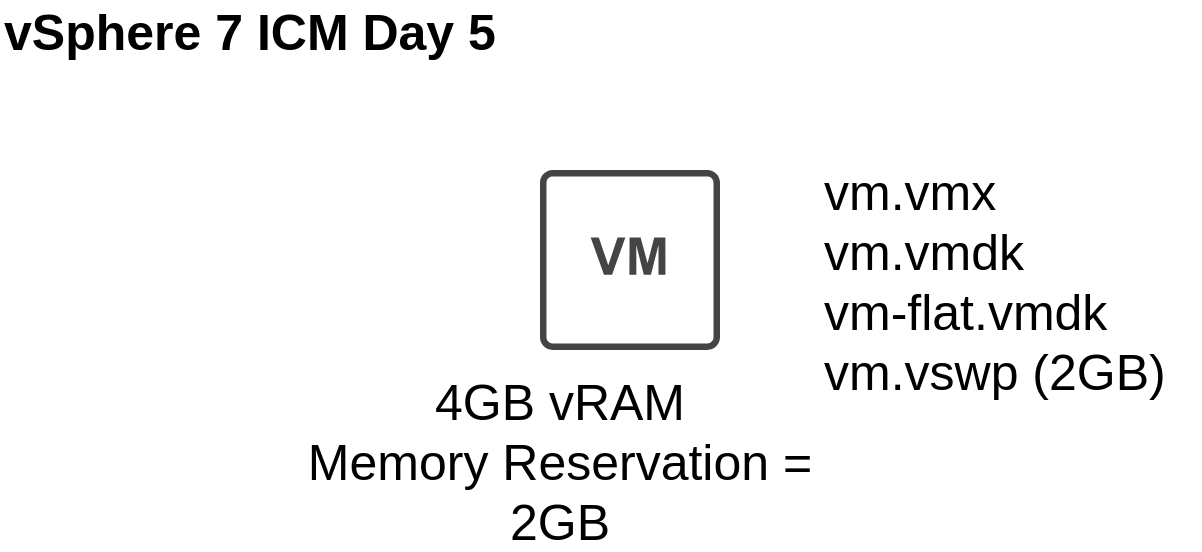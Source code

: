 <mxfile version="13.5.1" type="github" pages="2">
  <diagram id="VtE_RboYO4TXfeD4jQHN" name="vmkernel swap">
    <mxGraphModel dx="1422" dy="783" grid="1" gridSize="10" guides="1" tooltips="1" connect="1" arrows="1" fold="1" page="1" pageScale="1" pageWidth="1169" pageHeight="827" math="0" shadow="0">
      <root>
        <mxCell id="53fhRRsvSnjW6OkQHy7m-0" />
        <mxCell id="53fhRRsvSnjW6OkQHy7m-1" parent="53fhRRsvSnjW6OkQHy7m-0" />
        <mxCell id="53fhRRsvSnjW6OkQHy7m-2" value="vSphere 7 ICM Day 5" style="text;html=1;strokeColor=none;fillColor=none;align=left;verticalAlign=middle;whiteSpace=wrap;rounded=0;fontStyle=1;fontSize=25;" parent="53fhRRsvSnjW6OkQHy7m-1" vertex="1">
          <mxGeometry x="50" y="90" width="290" height="20" as="geometry" />
        </mxCell>
        <mxCell id="53fhRRsvSnjW6OkQHy7m-3" value="" style="pointerEvents=1;shadow=0;dashed=0;html=1;strokeColor=none;fillColor=#434445;aspect=fixed;labelPosition=center;verticalLabelPosition=bottom;verticalAlign=top;align=center;outlineConnect=0;shape=mxgraph.vvd.virtual_machine;fontSize=25;" parent="53fhRRsvSnjW6OkQHy7m-1" vertex="1">
          <mxGeometry x="320" y="170" width="90" height="90" as="geometry" />
        </mxCell>
        <mxCell id="53fhRRsvSnjW6OkQHy7m-5" value="vm.vmx&lt;br&gt;vm.vmdk&lt;br&gt;vm-flat.vmdk&lt;br&gt;vm.vswp (2GB)" style="text;html=1;strokeColor=none;fillColor=none;align=left;verticalAlign=middle;whiteSpace=wrap;rounded=0;fontSize=25;" parent="53fhRRsvSnjW6OkQHy7m-1" vertex="1">
          <mxGeometry x="460" y="170" width="190" height="110" as="geometry" />
        </mxCell>
        <mxCell id="53fhRRsvSnjW6OkQHy7m-6" value="4GB vRAM&lt;br&gt;Memory Reservation = 2GB" style="text;html=1;strokeColor=none;fillColor=none;align=center;verticalAlign=middle;whiteSpace=wrap;rounded=0;fontSize=25;" parent="53fhRRsvSnjW6OkQHy7m-1" vertex="1">
          <mxGeometry x="190" y="290" width="280" height="50" as="geometry" />
        </mxCell>
      </root>
    </mxGraphModel>
  </diagram>
  <diagram id="YEIVjX-OuQhBLx61F2jh" name="ESXi bootbanks">
    <mxGraphModel dx="1422" dy="783" grid="1" gridSize="10" guides="1" tooltips="1" connect="1" arrows="1" fold="1" page="1" pageScale="1" pageWidth="1169" pageHeight="827" math="0" shadow="0">
      <root>
        <mxCell id="nDzPhNR8QeOzeyFjd9EK-0" />
        <mxCell id="nDzPhNR8QeOzeyFjd9EK-1" parent="nDzPhNR8QeOzeyFjd9EK-0" />
        <mxCell id="nDzPhNR8QeOzeyFjd9EK-2" value="ESXi" style="rounded=1;whiteSpace=wrap;html=1;fontSize=25;align=center;" parent="nDzPhNR8QeOzeyFjd9EK-1" vertex="1">
          <mxGeometry x="190" y="70" width="450" height="390" as="geometry" />
        </mxCell>
        <mxCell id="nDzPhNR8QeOzeyFjd9EK-4" value="" style="shape=cylinder;whiteSpace=wrap;html=1;boundedLbl=1;backgroundOutline=1;fontSize=25;align=left;" parent="nDzPhNR8QeOzeyFjd9EK-1" vertex="1">
          <mxGeometry x="600" y="230" width="220" height="310" as="geometry" />
        </mxCell>
        <mxCell id="nDzPhNR8QeOzeyFjd9EK-5" value="LOCAL STORAGE" style="text;html=1;strokeColor=none;fillColor=none;align=center;verticalAlign=middle;whiteSpace=wrap;rounded=0;fontSize=25;" parent="nDzPhNR8QeOzeyFjd9EK-1" vertex="1">
          <mxGeometry x="700" y="560" width="40" height="20" as="geometry" />
        </mxCell>
        <mxCell id="nDzPhNR8QeOzeyFjd9EK-6" value="bootbank1" style="rounded=1;whiteSpace=wrap;html=1;align=left;fontSize=25;" parent="nDzPhNR8QeOzeyFjd9EK-1" vertex="1">
          <mxGeometry x="610" y="280" width="170" height="60" as="geometry" />
        </mxCell>
        <mxCell id="nDzPhNR8QeOzeyFjd9EK-7" value="bootbank2" style="rounded=1;whiteSpace=wrap;html=1;align=left;fontSize=25;fillColor=#fff2cc;strokeColor=#d6b656;" parent="nDzPhNR8QeOzeyFjd9EK-1" vertex="1">
          <mxGeometry x="610" y="340" width="170" height="60" as="geometry" />
        </mxCell>
        <mxCell id="nDzPhNR8QeOzeyFjd9EK-8" value="a.gz&lt;br style=&quot;font-size: 21px;&quot;&gt;b.gz&lt;br style=&quot;font-size: 21px;&quot;&gt;state.tgz" style="text;html=1;strokeColor=none;fillColor=none;align=left;verticalAlign=middle;whiteSpace=wrap;rounded=0;fontSize=21;" parent="nDzPhNR8QeOzeyFjd9EK-1" vertex="1">
          <mxGeometry x="750" y="300" width="40" height="20" as="geometry" />
        </mxCell>
        <mxCell id="nDzPhNR8QeOzeyFjd9EK-10" value="rootfs&lt;br&gt;(RAMDISK)&lt;br&gt;/&lt;br&gt;/var&lt;br&gt;/opt&lt;br&gt;/tmp&lt;br&gt;/vmfs" style="rounded=1;whiteSpace=wrap;html=1;align=left;fontSize=21;" parent="nDzPhNR8QeOzeyFjd9EK-1" vertex="1">
          <mxGeometry x="170" y="320" width="120" height="260" as="geometry" />
        </mxCell>
        <mxCell id="nDzPhNR8QeOzeyFjd9EK-12" value="" style="shape=flexArrow;endArrow=classic;html=1;fontSize=21;exitX=-0.009;exitY=0.458;exitDx=0;exitDy=0;exitPerimeter=0;" parent="nDzPhNR8QeOzeyFjd9EK-1" source="nDzPhNR8QeOzeyFjd9EK-4" target="nDzPhNR8QeOzeyFjd9EK-10" edge="1">
          <mxGeometry width="50" height="50" relative="1" as="geometry">
            <mxPoint x="380" y="439" as="sourcePoint" />
            <mxPoint x="430" y="389" as="targetPoint" />
          </mxGeometry>
        </mxCell>
        <mxCell id="nDzPhNR8QeOzeyFjd9EK-13" value="a.gz&lt;br style=&quot;font-size: 21px;&quot;&gt;b.gz&lt;br style=&quot;font-size: 21px;&quot;&gt;state.tgz" style="text;html=1;strokeColor=none;fillColor=none;align=left;verticalAlign=middle;whiteSpace=wrap;rounded=0;fontSize=21;" parent="nDzPhNR8QeOzeyFjd9EK-1" vertex="1">
          <mxGeometry x="750" y="375" width="40" height="20" as="geometry" />
        </mxCell>
      </root>
    </mxGraphModel>
  </diagram>
</mxfile>
